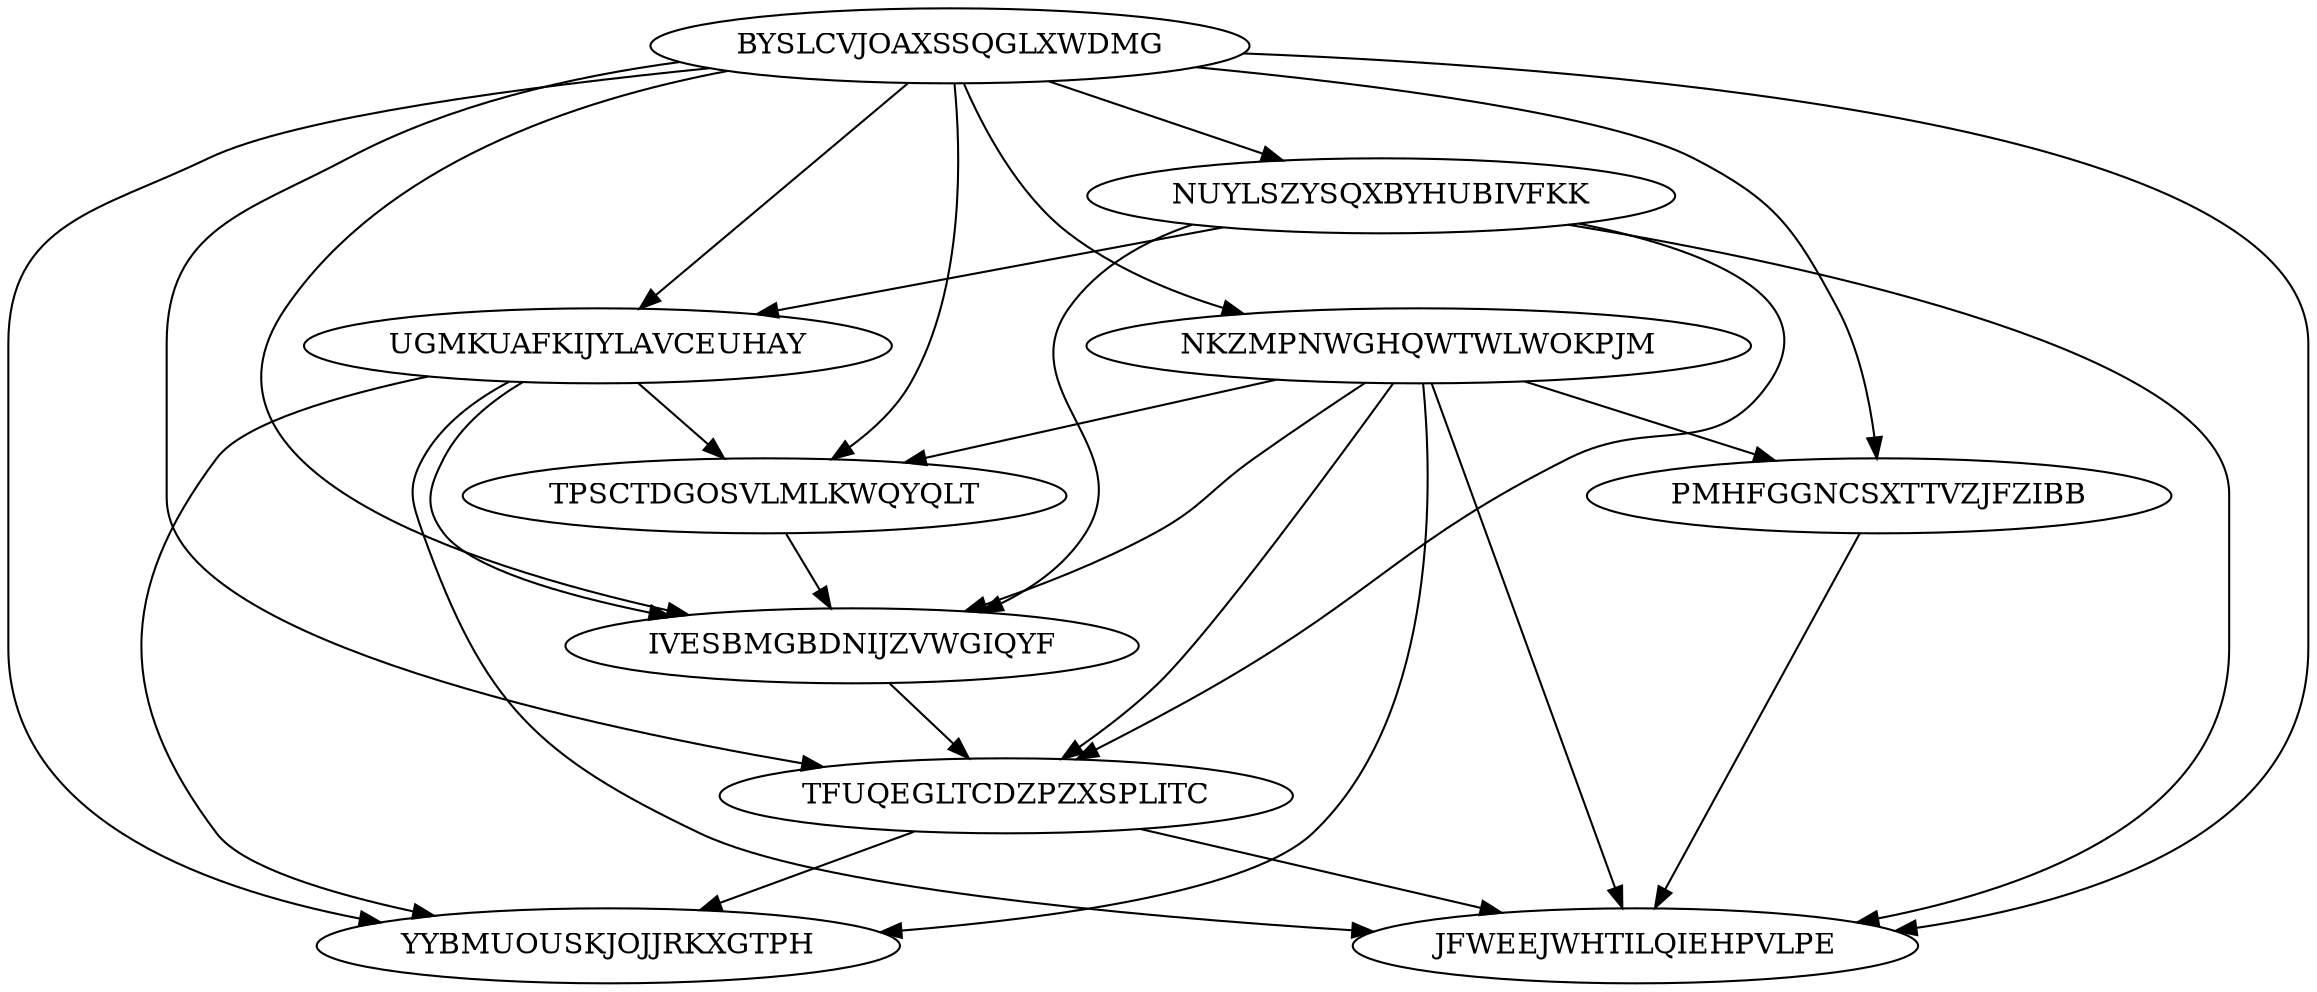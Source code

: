 digraph N10M28 {
	BYSLCVJOAXSSQGLXWDMG	[Weight=16];
	NKZMPNWGHQWTWLWOKPJM	[Weight=19];
	NUYLSZYSQXBYHUBIVFKK	[Weight=20];
	PMHFGGNCSXTTVZJFZIBB	[Weight=12];
	UGMKUAFKIJYLAVCEUHAY	[Weight=19];
	TPSCTDGOSVLMLKWQYQLT	[Weight=12];
	IVESBMGBDNIJZVWGIQYF	[Weight=13];
	TFUQEGLTCDZPZXSPLITC	[Weight=10];
	JFWEEJWHTILQIEHPVLPE	[Weight=15];
	YYBMUOUSKJOJJRKXGTPH	[Weight=11];
	NUYLSZYSQXBYHUBIVFKK -> JFWEEJWHTILQIEHPVLPE [Weight=11];
	BYSLCVJOAXSSQGLXWDMG -> TFUQEGLTCDZPZXSPLITC [Weight=12];
	BYSLCVJOAXSSQGLXWDMG -> NKZMPNWGHQWTWLWOKPJM [Weight=11];
	NKZMPNWGHQWTWLWOKPJM -> JFWEEJWHTILQIEHPVLPE [Weight=17];
	NKZMPNWGHQWTWLWOKPJM -> PMHFGGNCSXTTVZJFZIBB [Weight=16];
	UGMKUAFKIJYLAVCEUHAY -> IVESBMGBDNIJZVWGIQYF [Weight=14];
	BYSLCVJOAXSSQGLXWDMG -> UGMKUAFKIJYLAVCEUHAY [Weight=14];
	NUYLSZYSQXBYHUBIVFKK -> TFUQEGLTCDZPZXSPLITC [Weight=15];
	IVESBMGBDNIJZVWGIQYF -> TFUQEGLTCDZPZXSPLITC [Weight=13];
	NKZMPNWGHQWTWLWOKPJM -> YYBMUOUSKJOJJRKXGTPH [Weight=14];
	BYSLCVJOAXSSQGLXWDMG -> NUYLSZYSQXBYHUBIVFKK [Weight=10];
	PMHFGGNCSXTTVZJFZIBB -> JFWEEJWHTILQIEHPVLPE [Weight=13];
	TFUQEGLTCDZPZXSPLITC -> JFWEEJWHTILQIEHPVLPE [Weight=17];
	BYSLCVJOAXSSQGLXWDMG -> YYBMUOUSKJOJJRKXGTPH [Weight=11];
	BYSLCVJOAXSSQGLXWDMG -> IVESBMGBDNIJZVWGIQYF [Weight=14];
	NUYLSZYSQXBYHUBIVFKK -> IVESBMGBDNIJZVWGIQYF [Weight=16];
	NKZMPNWGHQWTWLWOKPJM -> IVESBMGBDNIJZVWGIQYF [Weight=17];
	NKZMPNWGHQWTWLWOKPJM -> TFUQEGLTCDZPZXSPLITC [Weight=15];
	NUYLSZYSQXBYHUBIVFKK -> UGMKUAFKIJYLAVCEUHAY [Weight=20];
	TPSCTDGOSVLMLKWQYQLT -> IVESBMGBDNIJZVWGIQYF [Weight=14];
	BYSLCVJOAXSSQGLXWDMG -> TPSCTDGOSVLMLKWQYQLT [Weight=16];
	UGMKUAFKIJYLAVCEUHAY -> YYBMUOUSKJOJJRKXGTPH [Weight=20];
	BYSLCVJOAXSSQGLXWDMG -> PMHFGGNCSXTTVZJFZIBB [Weight=14];
	UGMKUAFKIJYLAVCEUHAY -> TPSCTDGOSVLMLKWQYQLT [Weight=12];
	UGMKUAFKIJYLAVCEUHAY -> JFWEEJWHTILQIEHPVLPE [Weight=12];
	TFUQEGLTCDZPZXSPLITC -> YYBMUOUSKJOJJRKXGTPH [Weight=15];
	BYSLCVJOAXSSQGLXWDMG -> JFWEEJWHTILQIEHPVLPE [Weight=16];
	NKZMPNWGHQWTWLWOKPJM -> TPSCTDGOSVLMLKWQYQLT [Weight=18];
}

